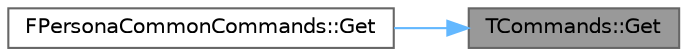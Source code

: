 digraph "TCommands::Get"
{
 // INTERACTIVE_SVG=YES
 // LATEX_PDF_SIZE
  bgcolor="transparent";
  edge [fontname=Helvetica,fontsize=10,labelfontname=Helvetica,labelfontsize=10];
  node [fontname=Helvetica,fontsize=10,shape=box,height=0.2,width=0.4];
  rankdir="RL";
  Node1 [id="Node000001",label="TCommands::Get",height=0.2,width=0.4,color="gray40", fillcolor="grey60", style="filled", fontcolor="black",tooltip="Get the singleton instance of this set of commands."];
  Node1 -> Node2 [id="edge1_Node000001_Node000002",dir="back",color="steelblue1",style="solid",tooltip=" "];
  Node2 [id="Node000002",label="FPersonaCommonCommands::Get",height=0.2,width=0.4,color="grey40", fillcolor="white", style="filled",URL="$d5/d73/classFPersonaCommonCommands.html#aec5ec8120e55102e925713a163cc9b16",tooltip=" "];
}
